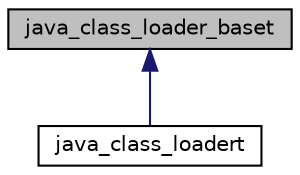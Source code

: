 digraph "java_class_loader_baset"
{
 // LATEX_PDF_SIZE
  bgcolor="transparent";
  edge [fontname="Helvetica",fontsize="10",labelfontname="Helvetica",labelfontsize="10"];
  node [fontname="Helvetica",fontsize="10",shape=record];
  Node1 [label="java_class_loader_baset",height=0.2,width=0.4,color="black", fillcolor="grey75", style="filled", fontcolor="black",tooltip="Base class for maintaining classpath."];
  Node1 -> Node2 [dir="back",color="midnightblue",fontsize="10",style="solid",fontname="Helvetica"];
  Node2 [label="java_class_loadert",height=0.2,width=0.4,color="black",URL="$classjava__class__loadert.html",tooltip="Class responsible to load .class files."];
}
